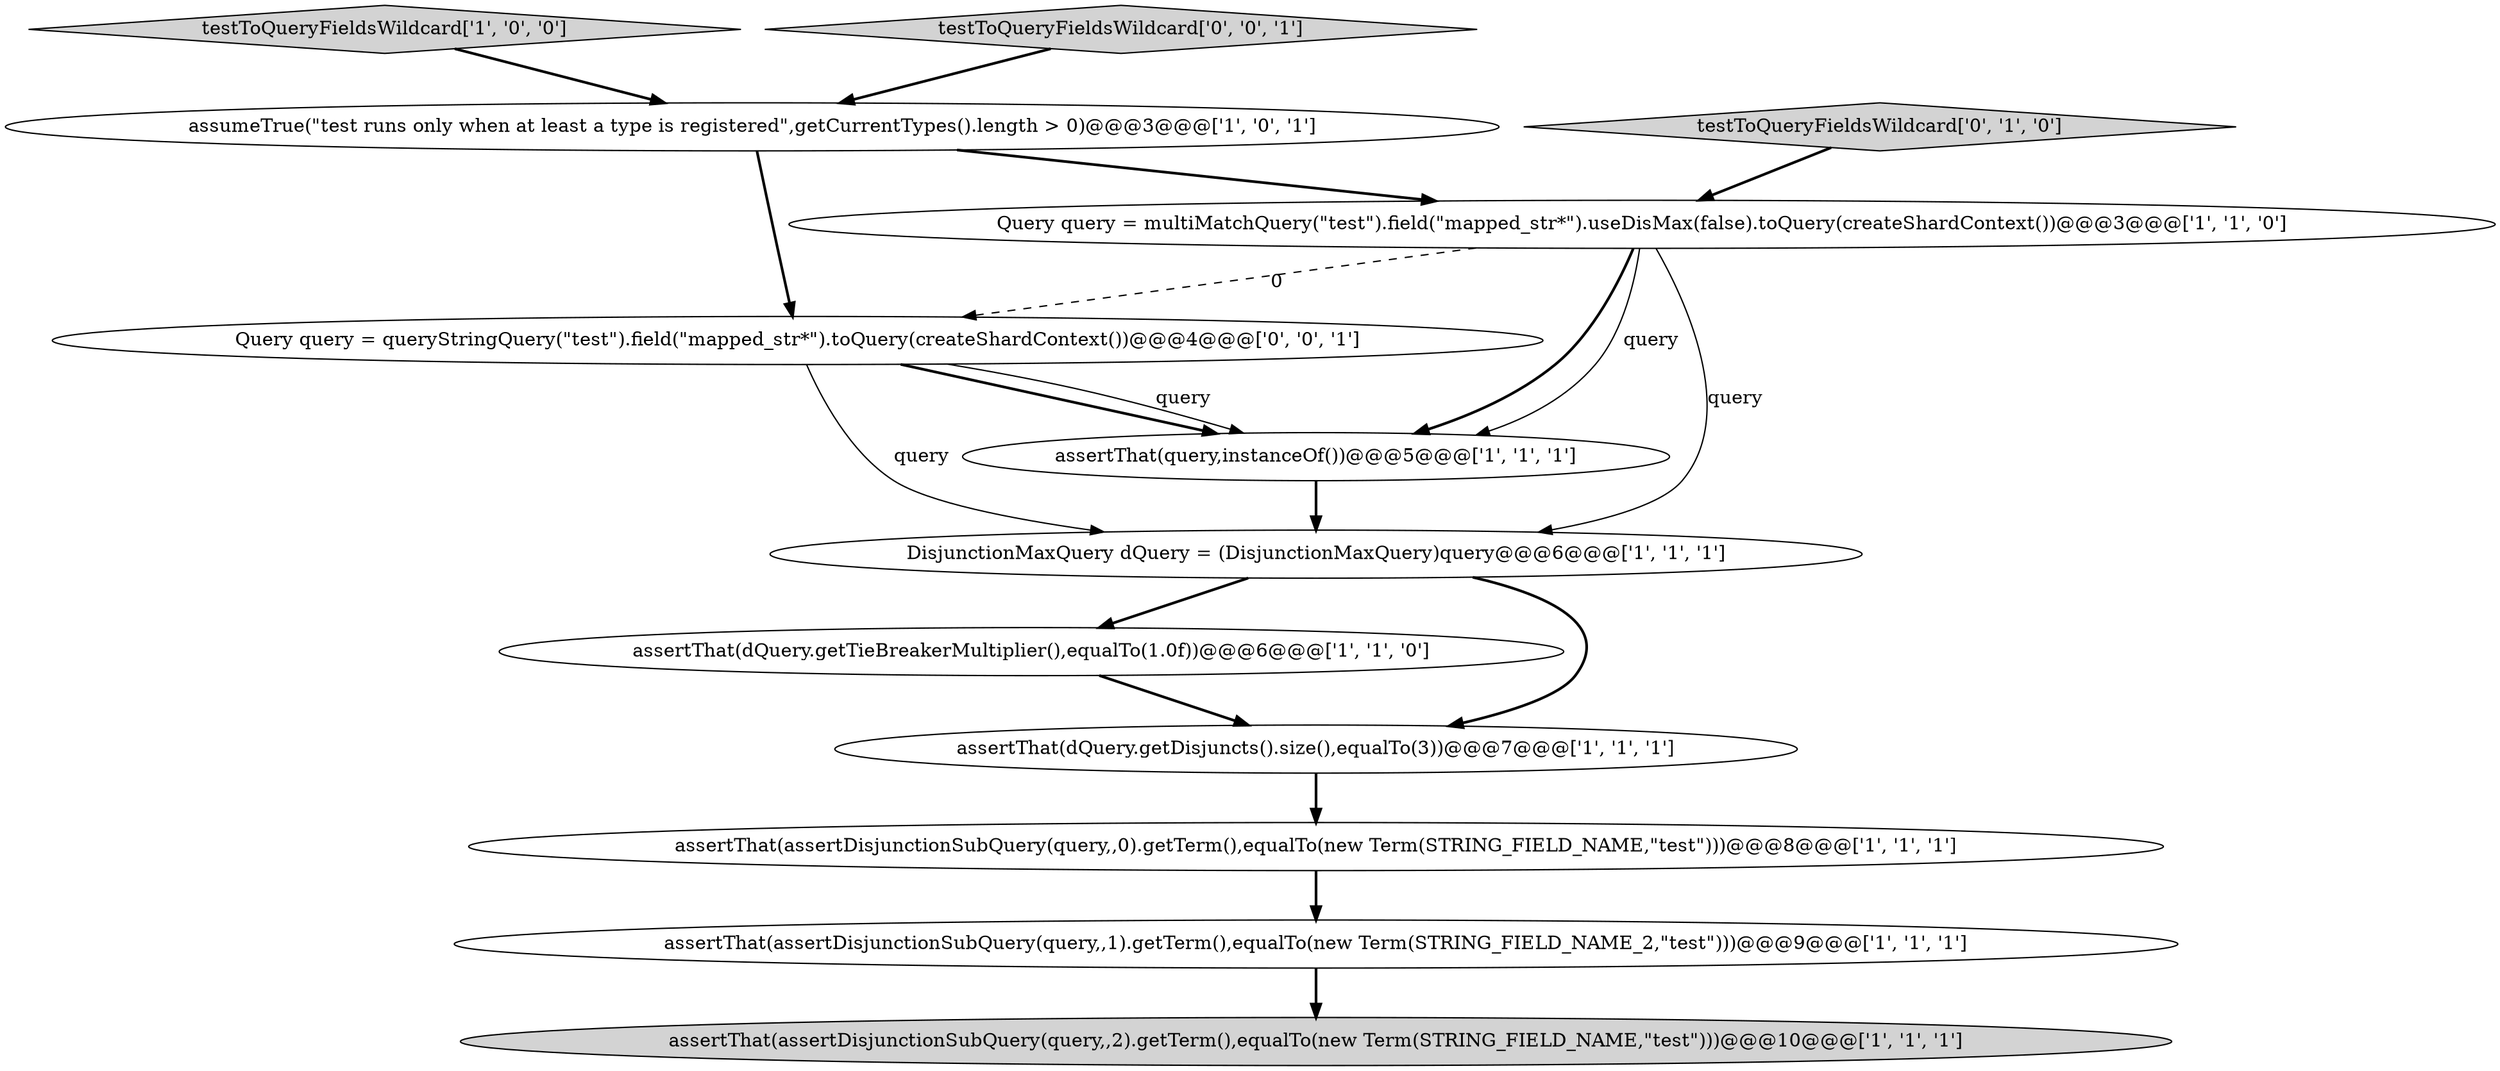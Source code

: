 digraph {
1 [style = filled, label = "assertThat(dQuery.getTieBreakerMultiplier(),equalTo(1.0f))@@@6@@@['1', '1', '0']", fillcolor = white, shape = ellipse image = "AAA0AAABBB1BBB"];
4 [style = filled, label = "assumeTrue(\"test runs only when at least a type is registered\",getCurrentTypes().length > 0)@@@3@@@['1', '0', '1']", fillcolor = white, shape = ellipse image = "AAA0AAABBB1BBB"];
10 [style = filled, label = "testToQueryFieldsWildcard['0', '1', '0']", fillcolor = lightgray, shape = diamond image = "AAA0AAABBB2BBB"];
6 [style = filled, label = "assertThat(assertDisjunctionSubQuery(query,,0).getTerm(),equalTo(new Term(STRING_FIELD_NAME,\"test\")))@@@8@@@['1', '1', '1']", fillcolor = white, shape = ellipse image = "AAA0AAABBB1BBB"];
12 [style = filled, label = "Query query = queryStringQuery(\"test\").field(\"mapped_str*\").toQuery(createShardContext())@@@4@@@['0', '0', '1']", fillcolor = white, shape = ellipse image = "AAA0AAABBB3BBB"];
3 [style = filled, label = "assertThat(assertDisjunctionSubQuery(query,,2).getTerm(),equalTo(new Term(STRING_FIELD_NAME,\"test\")))@@@10@@@['1', '1', '1']", fillcolor = lightgray, shape = ellipse image = "AAA0AAABBB1BBB"];
0 [style = filled, label = "assertThat(assertDisjunctionSubQuery(query,,1).getTerm(),equalTo(new Term(STRING_FIELD_NAME_2,\"test\")))@@@9@@@['1', '1', '1']", fillcolor = white, shape = ellipse image = "AAA0AAABBB1BBB"];
2 [style = filled, label = "assertThat(query,instanceOf())@@@5@@@['1', '1', '1']", fillcolor = white, shape = ellipse image = "AAA0AAABBB1BBB"];
8 [style = filled, label = "testToQueryFieldsWildcard['1', '0', '0']", fillcolor = lightgray, shape = diamond image = "AAA0AAABBB1BBB"];
9 [style = filled, label = "Query query = multiMatchQuery(\"test\").field(\"mapped_str*\").useDisMax(false).toQuery(createShardContext())@@@3@@@['1', '1', '0']", fillcolor = white, shape = ellipse image = "AAA0AAABBB1BBB"];
7 [style = filled, label = "assertThat(dQuery.getDisjuncts().size(),equalTo(3))@@@7@@@['1', '1', '1']", fillcolor = white, shape = ellipse image = "AAA0AAABBB1BBB"];
11 [style = filled, label = "testToQueryFieldsWildcard['0', '0', '1']", fillcolor = lightgray, shape = diamond image = "AAA0AAABBB3BBB"];
5 [style = filled, label = "DisjunctionMaxQuery dQuery = (DisjunctionMaxQuery)query@@@6@@@['1', '1', '1']", fillcolor = white, shape = ellipse image = "AAA0AAABBB1BBB"];
0->3 [style = bold, label=""];
4->9 [style = bold, label=""];
4->12 [style = bold, label=""];
5->1 [style = bold, label=""];
5->7 [style = bold, label=""];
12->2 [style = bold, label=""];
10->9 [style = bold, label=""];
11->4 [style = bold, label=""];
6->0 [style = bold, label=""];
9->5 [style = solid, label="query"];
8->4 [style = bold, label=""];
12->2 [style = solid, label="query"];
9->12 [style = dashed, label="0"];
9->2 [style = bold, label=""];
1->7 [style = bold, label=""];
7->6 [style = bold, label=""];
2->5 [style = bold, label=""];
12->5 [style = solid, label="query"];
9->2 [style = solid, label="query"];
}
